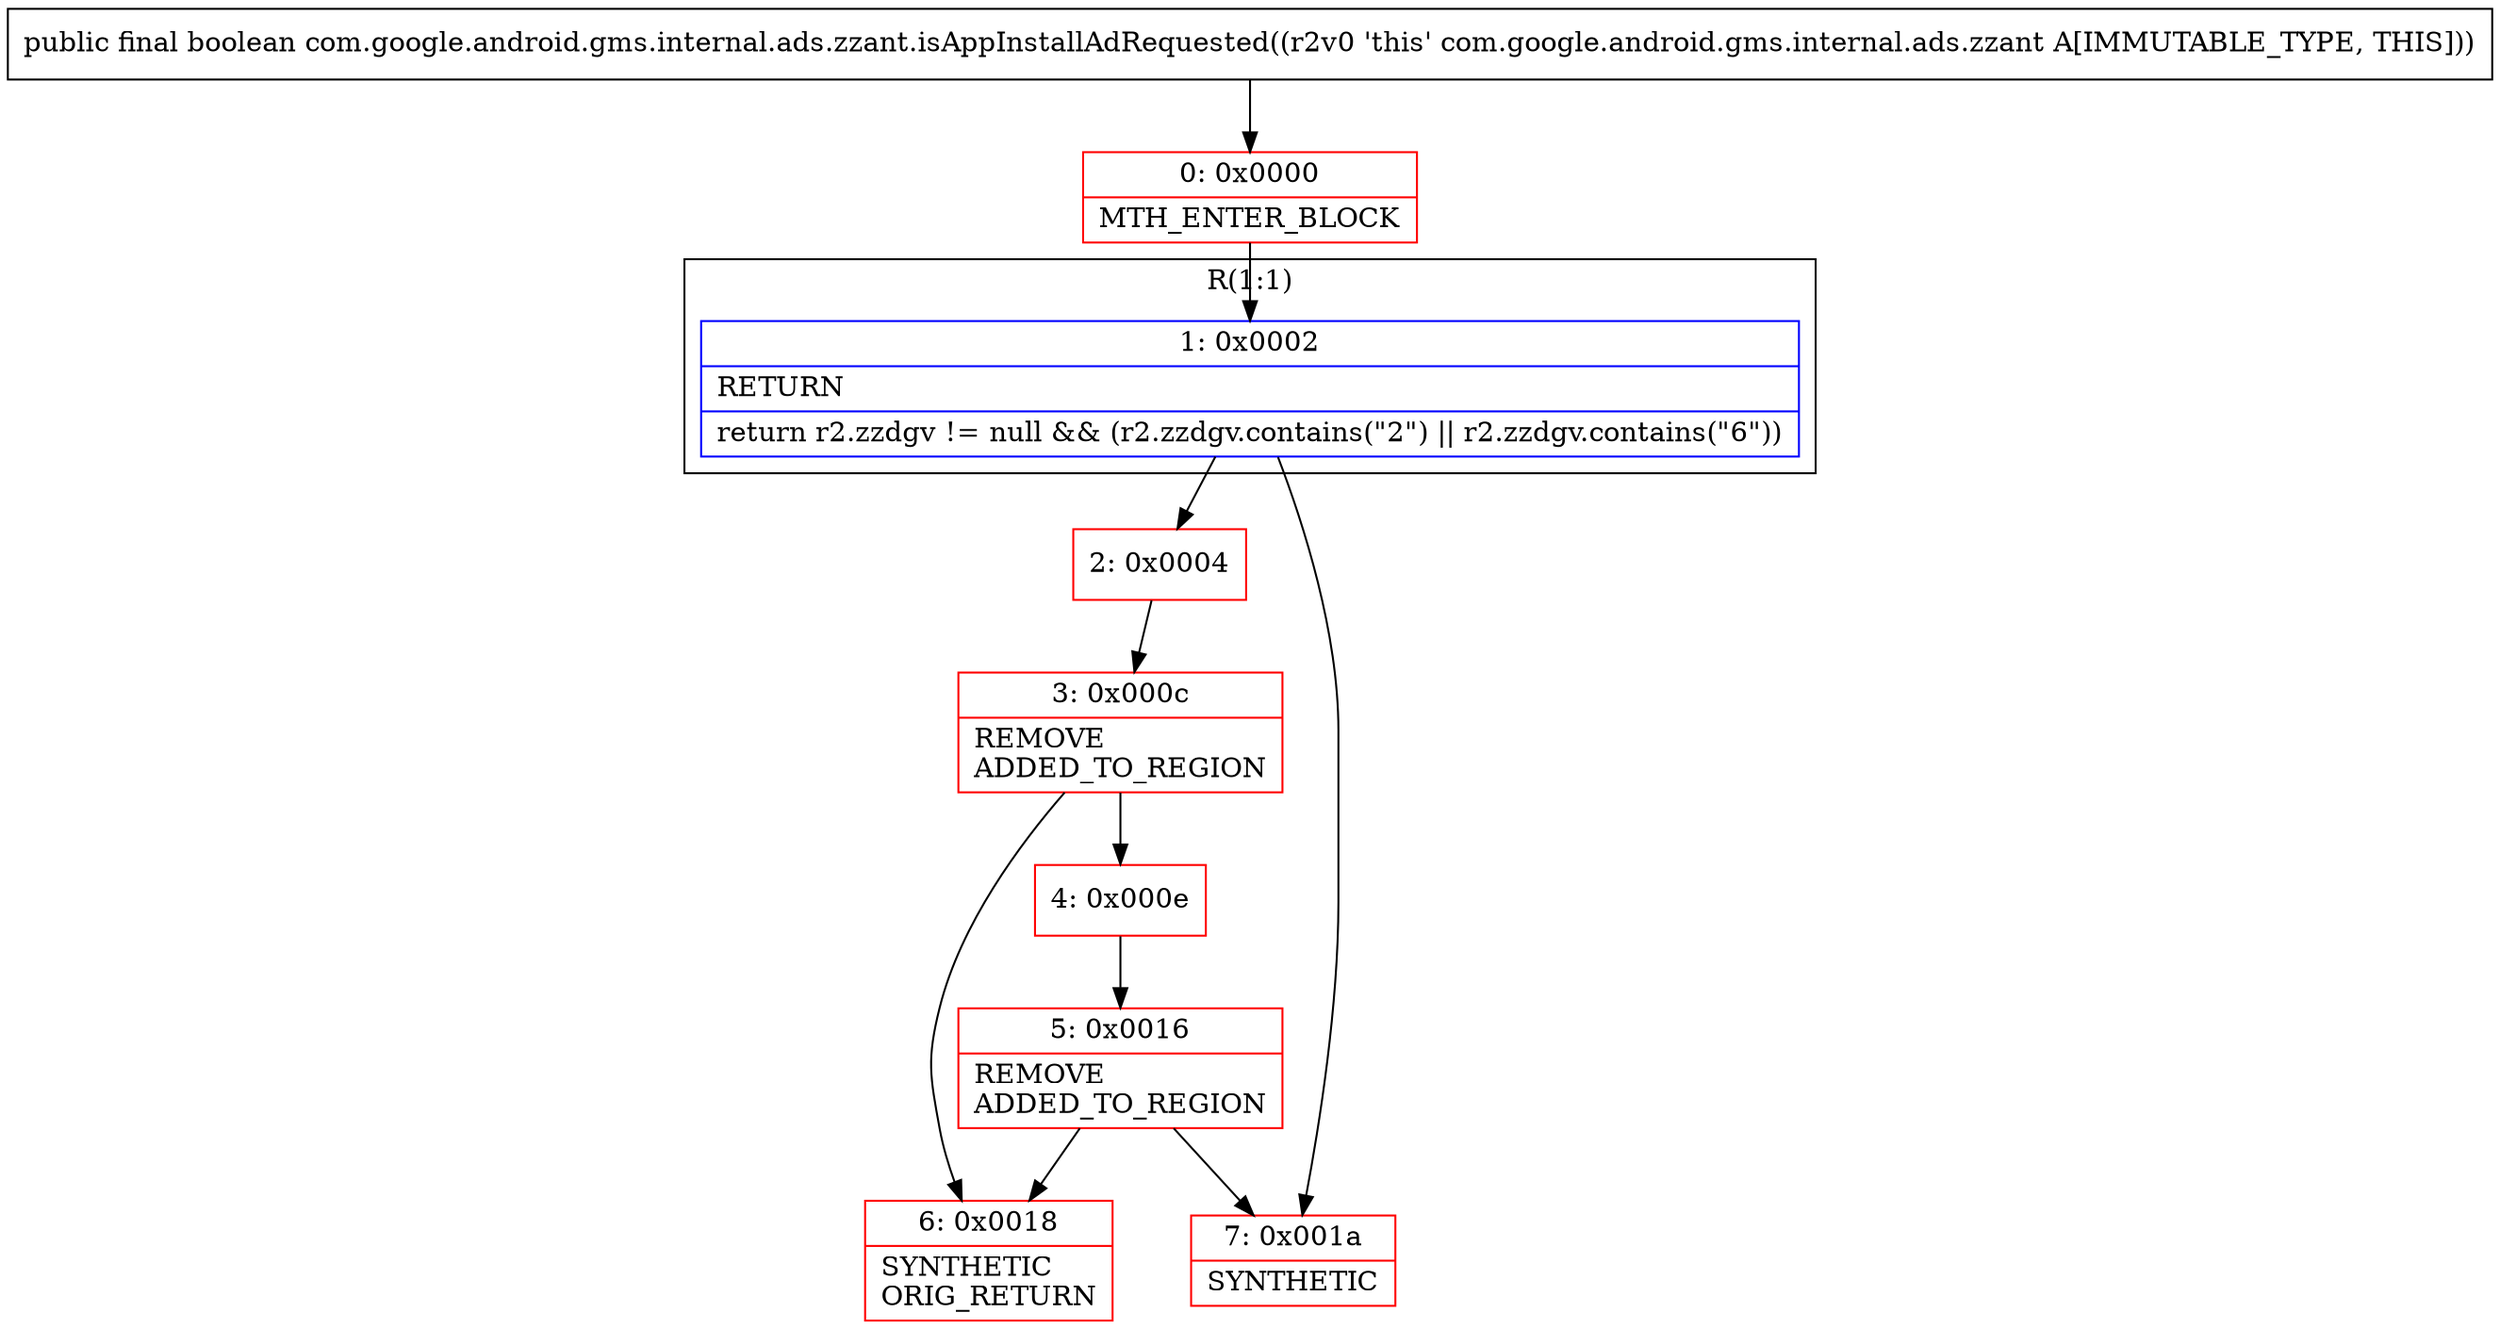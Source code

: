 digraph "CFG forcom.google.android.gms.internal.ads.zzant.isAppInstallAdRequested()Z" {
subgraph cluster_Region_123465845 {
label = "R(1:1)";
node [shape=record,color=blue];
Node_1 [shape=record,label="{1\:\ 0x0002|RETURN\l|return r2.zzdgv != null && (r2.zzdgv.contains(\"2\") \|\| r2.zzdgv.contains(\"6\"))\l}"];
}
Node_0 [shape=record,color=red,label="{0\:\ 0x0000|MTH_ENTER_BLOCK\l}"];
Node_2 [shape=record,color=red,label="{2\:\ 0x0004}"];
Node_3 [shape=record,color=red,label="{3\:\ 0x000c|REMOVE\lADDED_TO_REGION\l}"];
Node_4 [shape=record,color=red,label="{4\:\ 0x000e}"];
Node_5 [shape=record,color=red,label="{5\:\ 0x0016|REMOVE\lADDED_TO_REGION\l}"];
Node_6 [shape=record,color=red,label="{6\:\ 0x0018|SYNTHETIC\lORIG_RETURN\l}"];
Node_7 [shape=record,color=red,label="{7\:\ 0x001a|SYNTHETIC\l}"];
MethodNode[shape=record,label="{public final boolean com.google.android.gms.internal.ads.zzant.isAppInstallAdRequested((r2v0 'this' com.google.android.gms.internal.ads.zzant A[IMMUTABLE_TYPE, THIS])) }"];
MethodNode -> Node_0;
Node_1 -> Node_2;
Node_1 -> Node_7;
Node_0 -> Node_1;
Node_2 -> Node_3;
Node_3 -> Node_4;
Node_3 -> Node_6;
Node_4 -> Node_5;
Node_5 -> Node_6;
Node_5 -> Node_7;
}

